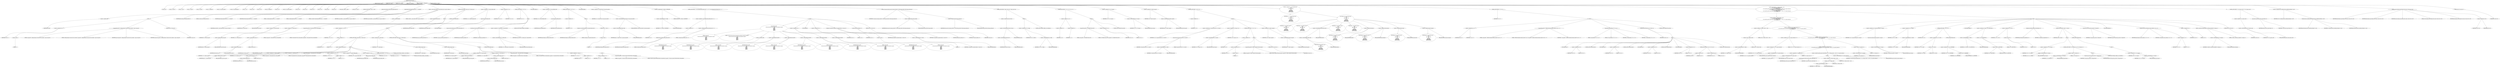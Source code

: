 digraph hostapd_notif_assoc {  
"1000123" [label = "(METHOD,hostapd_notif_assoc)" ]
"1000124" [label = "(PARAM,hostapd_data *hapd)" ]
"1000125" [label = "(PARAM,const u8 *addr)" ]
"1000126" [label = "(PARAM,const u8 *req_ies)" ]
"1000127" [label = "(PARAM,size_t req_ies_len)" ]
"1000128" [label = "(PARAM,int reassoc)" ]
"1000129" [label = "(BLOCK,,)" ]
"1000130" [label = "(LOCAL,v9: int)" ]
"1000131" [label = "(LOCAL,v10: const u8 *)" ]
"1000132" [label = "(LOCAL,v11: size_t)" ]
"1000133" [label = "(LOCAL,v12: sta_info *)" ]
"1000134" [label = "(LOCAL,v13: sta_info *)" ]
"1000135" [label = "(LOCAL,v14: unsigned int)" ]
"1000136" [label = "(LOCAL,v15: wpa_state_machine *)" ]
"1000137" [label = "(LOCAL,v16: wpa_authenticator *)" ]
"1000138" [label = "(LOCAL,v17: int)" ]
"1000139" [label = "(LOCAL,v18: int)" ]
"1000140" [label = "(LOCAL,v19: u32)" ]
"1000141" [label = "(LOCAL,v20: unsigned int)" ]
"1000142" [label = "(LOCAL,v21: int)" ]
"1000143" [label = "(LOCAL,v22: wpa_state_machine *)" ]
"1000144" [label = "(LOCAL,v23: int)" ]
"1000145" [label = "(LOCAL,v25: int)" ]
"1000146" [label = "(LOCAL,v26: u8 *)" ]
"1000147" [label = "(LOCAL,v27: int)" ]
"1000148" [label = "(LOCAL,v28: int)" ]
"1000149" [label = "(LOCAL,res: int)" ]
"1000150" [label = "(LOCAL,elems: ieee802_11_elems)" ]
"1000151" [label = "(LOCAL,buf: u8 [ 1064 ])" ]
"1000152" [label = "(CONTROL_STRUCTURE,if ( !addr ),if ( !addr ))" ]
"1000153" [label = "(<operator>.logicalNot,!addr)" ]
"1000154" [label = "(IDENTIFIER,addr,!addr)" ]
"1000155" [label = "(BLOCK,,)" ]
"1000156" [label = "(<operator>.assignment,v23 = -1)" ]
"1000157" [label = "(IDENTIFIER,v23,v23 = -1)" ]
"1000158" [label = "(<operator>.minus,-1)" ]
"1000159" [label = "(LITERAL,1,-1)" ]
"1000160" [label = "(wpa_printf,wpa_printf(2, \"hostapd_notif_assoc: Skip event with no address\", req_ies, req_ies_len))" ]
"1000161" [label = "(LITERAL,2,wpa_printf(2, \"hostapd_notif_assoc: Skip event with no address\", req_ies, req_ies_len))" ]
"1000162" [label = "(LITERAL,\"hostapd_notif_assoc: Skip event with no address\",wpa_printf(2, \"hostapd_notif_assoc: Skip event with no address\", req_ies, req_ies_len))" ]
"1000163" [label = "(IDENTIFIER,req_ies,wpa_printf(2, \"hostapd_notif_assoc: Skip event with no address\", req_ies, req_ies_len))" ]
"1000164" [label = "(IDENTIFIER,req_ies_len,wpa_printf(2, \"hostapd_notif_assoc: Skip event with no address\", req_ies, req_ies_len))" ]
"1000165" [label = "(RETURN,return v23;,return v23;)" ]
"1000166" [label = "(IDENTIFIER,v23,return v23;)" ]
"1000167" [label = "(random_add_randomness,random_add_randomness(addr, 6u))" ]
"1000168" [label = "(IDENTIFIER,addr,random_add_randomness(addr, 6u))" ]
"1000169" [label = "(LITERAL,6u,random_add_randomness(addr, 6u))" ]
"1000170" [label = "(hostapd_logger,hostapd_logger(hapd, addr, 1u, 2, \"associated\"))" ]
"1000171" [label = "(IDENTIFIER,hapd,hostapd_logger(hapd, addr, 1u, 2, \"associated\"))" ]
"1000172" [label = "(IDENTIFIER,addr,hostapd_logger(hapd, addr, 1u, 2, \"associated\"))" ]
"1000173" [label = "(LITERAL,1u,hostapd_logger(hapd, addr, 1u, 2, \"associated\"))" ]
"1000174" [label = "(LITERAL,2,hostapd_logger(hapd, addr, 1u, 2, \"associated\"))" ]
"1000175" [label = "(LITERAL,\"associated\",hostapd_logger(hapd, addr, 1u, 2, \"associated\"))" ]
"1000176" [label = "(ieee802_11_parse_elems,ieee802_11_parse_elems(req_ies, req_ies_len, &elems, 0))" ]
"1000177" [label = "(IDENTIFIER,req_ies,ieee802_11_parse_elems(req_ies, req_ies_len, &elems, 0))" ]
"1000178" [label = "(IDENTIFIER,req_ies_len,ieee802_11_parse_elems(req_ies, req_ies_len, &elems, 0))" ]
"1000179" [label = "(<operator>.addressOf,&elems)" ]
"1000180" [label = "(IDENTIFIER,elems,ieee802_11_parse_elems(req_ies, req_ies_len, &elems, 0))" ]
"1000181" [label = "(LITERAL,0,ieee802_11_parse_elems(req_ies, req_ies_len, &elems, 0))" ]
"1000182" [label = "(CONTROL_STRUCTURE,if ( elems.wps_ie ),if ( elems.wps_ie ))" ]
"1000183" [label = "(<operator>.fieldAccess,elems.wps_ie)" ]
"1000184" [label = "(IDENTIFIER,elems,if ( elems.wps_ie ))" ]
"1000185" [label = "(FIELD_IDENTIFIER,wps_ie,wps_ie)" ]
"1000186" [label = "(BLOCK,,)" ]
"1000187" [label = "(<operator>.assignment,v9 = elems.wps_ie_len)" ]
"1000188" [label = "(IDENTIFIER,v9,v9 = elems.wps_ie_len)" ]
"1000189" [label = "(<operator>.fieldAccess,elems.wps_ie_len)" ]
"1000190" [label = "(IDENTIFIER,elems,v9 = elems.wps_ie_len)" ]
"1000191" [label = "(FIELD_IDENTIFIER,wps_ie_len,wps_ie_len)" ]
"1000192" [label = "(<operator>.assignment,v10 = elems.wps_ie - 2)" ]
"1000193" [label = "(IDENTIFIER,v10,v10 = elems.wps_ie - 2)" ]
"1000194" [label = "(<operator>.subtraction,elems.wps_ie - 2)" ]
"1000195" [label = "(<operator>.fieldAccess,elems.wps_ie)" ]
"1000196" [label = "(IDENTIFIER,elems,elems.wps_ie - 2)" ]
"1000197" [label = "(FIELD_IDENTIFIER,wps_ie,wps_ie)" ]
"1000198" [label = "(LITERAL,2,elems.wps_ie - 2)" ]
"1000199" [label = "(wpa_printf,wpa_printf(2, \"STA included WPS IE in (Re)AssocReq\"))" ]
"1000200" [label = "(LITERAL,2,wpa_printf(2, \"STA included WPS IE in (Re)AssocReq\"))" ]
"1000201" [label = "(LITERAL,\"STA included WPS IE in (Re)AssocReq\",wpa_printf(2, \"STA included WPS IE in (Re)AssocReq\"))" ]
"1000202" [label = "(<operator>.assignment,v11 = v9 + 2)" ]
"1000203" [label = "(IDENTIFIER,v11,v11 = v9 + 2)" ]
"1000204" [label = "(<operator>.addition,v9 + 2)" ]
"1000205" [label = "(IDENTIFIER,v9,v9 + 2)" ]
"1000206" [label = "(LITERAL,2,v9 + 2)" ]
"1000207" [label = "(CONTROL_STRUCTURE,else,else)" ]
"1000208" [label = "(BLOCK,,)" ]
"1000209" [label = "(CONTROL_STRUCTURE,if ( elems.rsn_ie ),if ( elems.rsn_ie ))" ]
"1000210" [label = "(<operator>.fieldAccess,elems.rsn_ie)" ]
"1000211" [label = "(IDENTIFIER,elems,if ( elems.rsn_ie ))" ]
"1000212" [label = "(FIELD_IDENTIFIER,rsn_ie,rsn_ie)" ]
"1000213" [label = "(BLOCK,,)" ]
"1000214" [label = "(<operator>.assignment,v27 = elems.rsn_ie_len)" ]
"1000215" [label = "(IDENTIFIER,v27,v27 = elems.rsn_ie_len)" ]
"1000216" [label = "(<operator>.fieldAccess,elems.rsn_ie_len)" ]
"1000217" [label = "(IDENTIFIER,elems,v27 = elems.rsn_ie_len)" ]
"1000218" [label = "(FIELD_IDENTIFIER,rsn_ie_len,rsn_ie_len)" ]
"1000219" [label = "(<operator>.assignment,v10 = elems.rsn_ie - 2)" ]
"1000220" [label = "(IDENTIFIER,v10,v10 = elems.rsn_ie - 2)" ]
"1000221" [label = "(<operator>.subtraction,elems.rsn_ie - 2)" ]
"1000222" [label = "(<operator>.fieldAccess,elems.rsn_ie)" ]
"1000223" [label = "(IDENTIFIER,elems,elems.rsn_ie - 2)" ]
"1000224" [label = "(FIELD_IDENTIFIER,rsn_ie,rsn_ie)" ]
"1000225" [label = "(LITERAL,2,elems.rsn_ie - 2)" ]
"1000226" [label = "(wpa_printf,wpa_printf(2, \"STA included RSN IE in (Re)AssocReq\"))" ]
"1000227" [label = "(LITERAL,2,wpa_printf(2, \"STA included RSN IE in (Re)AssocReq\"))" ]
"1000228" [label = "(LITERAL,\"STA included RSN IE in (Re)AssocReq\",wpa_printf(2, \"STA included RSN IE in (Re)AssocReq\"))" ]
"1000229" [label = "(<operator>.assignment,v11 = v27 + 2)" ]
"1000230" [label = "(IDENTIFIER,v11,v11 = v27 + 2)" ]
"1000231" [label = "(<operator>.addition,v27 + 2)" ]
"1000232" [label = "(IDENTIFIER,v27,v27 + 2)" ]
"1000233" [label = "(LITERAL,2,v27 + 2)" ]
"1000234" [label = "(<operator>.assignment,v12 = ap_get_sta(hapd, addr))" ]
"1000235" [label = "(IDENTIFIER,v12,v12 = ap_get_sta(hapd, addr))" ]
"1000236" [label = "(ap_get_sta,ap_get_sta(hapd, addr))" ]
"1000237" [label = "(IDENTIFIER,hapd,ap_get_sta(hapd, addr))" ]
"1000238" [label = "(IDENTIFIER,addr,ap_get_sta(hapd, addr))" ]
"1000239" [label = "(<operator>.assignment,v13 = v12)" ]
"1000240" [label = "(IDENTIFIER,v13,v13 = v12)" ]
"1000241" [label = "(IDENTIFIER,v12,v13 = v12)" ]
"1000242" [label = "(CONTROL_STRUCTURE,if ( v12 ),if ( v12 ))" ]
"1000243" [label = "(IDENTIFIER,v12,if ( v12 ))" ]
"1000244" [label = "(CONTROL_STRUCTURE,goto LABEL_5;,goto LABEL_5;)" ]
"1000245" [label = "(CONTROL_STRUCTURE,goto LABEL_32;,goto LABEL_32;)" ]
"1000246" [label = "(<operator>.assignment,v10 = elems.wpa_ie)" ]
"1000247" [label = "(IDENTIFIER,v10,v10 = elems.wpa_ie)" ]
"1000248" [label = "(<operator>.fieldAccess,elems.wpa_ie)" ]
"1000249" [label = "(IDENTIFIER,elems,v10 = elems.wpa_ie)" ]
"1000250" [label = "(FIELD_IDENTIFIER,wpa_ie,wpa_ie)" ]
"1000251" [label = "(CONTROL_STRUCTURE,if ( elems.wpa_ie ),if ( elems.wpa_ie ))" ]
"1000252" [label = "(<operator>.fieldAccess,elems.wpa_ie)" ]
"1000253" [label = "(IDENTIFIER,elems,if ( elems.wpa_ie ))" ]
"1000254" [label = "(FIELD_IDENTIFIER,wpa_ie,wpa_ie)" ]
"1000255" [label = "(BLOCK,,)" ]
"1000256" [label = "(<operator>.assignment,v28 = elems.wpa_ie_len)" ]
"1000257" [label = "(IDENTIFIER,v28,v28 = elems.wpa_ie_len)" ]
"1000258" [label = "(<operator>.fieldAccess,elems.wpa_ie_len)" ]
"1000259" [label = "(IDENTIFIER,elems,v28 = elems.wpa_ie_len)" ]
"1000260" [label = "(FIELD_IDENTIFIER,wpa_ie_len,wpa_ie_len)" ]
"1000261" [label = "(<operator>.assignment,v10 = elems.wpa_ie - 2)" ]
"1000262" [label = "(IDENTIFIER,v10,v10 = elems.wpa_ie - 2)" ]
"1000263" [label = "(<operator>.subtraction,elems.wpa_ie - 2)" ]
"1000264" [label = "(<operator>.fieldAccess,elems.wpa_ie)" ]
"1000265" [label = "(IDENTIFIER,elems,elems.wpa_ie - 2)" ]
"1000266" [label = "(FIELD_IDENTIFIER,wpa_ie,wpa_ie)" ]
"1000267" [label = "(LITERAL,2,elems.wpa_ie - 2)" ]
"1000268" [label = "(wpa_printf,wpa_printf(2, \"STA included WPA IE in (Re)AssocReq\"))" ]
"1000269" [label = "(LITERAL,2,wpa_printf(2, \"STA included WPA IE in (Re)AssocReq\"))" ]
"1000270" [label = "(LITERAL,\"STA included WPA IE in (Re)AssocReq\",wpa_printf(2, \"STA included WPA IE in (Re)AssocReq\"))" ]
"1000271" [label = "(<operator>.assignment,v11 = v28 + 2)" ]
"1000272" [label = "(IDENTIFIER,v11,v11 = v28 + 2)" ]
"1000273" [label = "(<operator>.addition,v28 + 2)" ]
"1000274" [label = "(IDENTIFIER,v28,v28 + 2)" ]
"1000275" [label = "(LITERAL,2,v28 + 2)" ]
"1000276" [label = "(CONTROL_STRUCTURE,else,else)" ]
"1000277" [label = "(BLOCK,,)" ]
"1000278" [label = "(<operator>.assignment,v11 = 0)" ]
"1000279" [label = "(IDENTIFIER,v11,v11 = 0)" ]
"1000280" [label = "(LITERAL,0,v11 = 0)" ]
"1000281" [label = "(wpa_printf,wpa_printf(2, \"STA did not include WPS/RSN/WPA IE in (Re)AssocReq\"))" ]
"1000282" [label = "(LITERAL,2,wpa_printf(2, \"STA did not include WPS/RSN/WPA IE in (Re)AssocReq\"))" ]
"1000283" [label = "(LITERAL,\"STA did not include WPS/RSN/WPA IE in (Re)AssocReq\",wpa_printf(2, \"STA did not include WPS/RSN/WPA IE in (Re)AssocReq\"))" ]
"1000284" [label = "(<operator>.assignment,v12 = ap_get_sta(hapd, addr))" ]
"1000285" [label = "(IDENTIFIER,v12,v12 = ap_get_sta(hapd, addr))" ]
"1000286" [label = "(ap_get_sta,ap_get_sta(hapd, addr))" ]
"1000287" [label = "(IDENTIFIER,hapd,ap_get_sta(hapd, addr))" ]
"1000288" [label = "(IDENTIFIER,addr,ap_get_sta(hapd, addr))" ]
"1000289" [label = "(<operator>.assignment,v13 = v12)" ]
"1000290" [label = "(IDENTIFIER,v13,v13 = v12)" ]
"1000291" [label = "(IDENTIFIER,v12,v13 = v12)" ]
"1000292" [label = "(CONTROL_STRUCTURE,if ( v12 ),if ( v12 ))" ]
"1000293" [label = "(IDENTIFIER,v12,if ( v12 ))" ]
"1000294" [label = "(BLOCK,,)" ]
"1000295" [label = "(JUMP_TARGET,LABEL_5)" ]
"1000296" [label = "(ap_sta_no_session_timeout,ap_sta_no_session_timeout(hapd, v12))" ]
"1000297" [label = "(IDENTIFIER,hapd,ap_sta_no_session_timeout(hapd, v12))" ]
"1000298" [label = "(IDENTIFIER,v12,ap_sta_no_session_timeout(hapd, v12))" ]
"1000299" [label = "(accounting_sta_stop,accounting_sta_stop(hapd, v13))" ]
"1000300" [label = "(IDENTIFIER,hapd,accounting_sta_stop(hapd, v13))" ]
"1000301" [label = "(IDENTIFIER,v13,accounting_sta_stop(hapd, v13))" ]
"1000302" [label = "(<operator>.assignment,v13->timeout_next = STA_NULLFUNC)" ]
"1000303" [label = "(<operator>.indirectFieldAccess,v13->timeout_next)" ]
"1000304" [label = "(IDENTIFIER,v13,v13->timeout_next = STA_NULLFUNC)" ]
"1000305" [label = "(FIELD_IDENTIFIER,timeout_next,timeout_next)" ]
"1000306" [label = "(IDENTIFIER,STA_NULLFUNC,v13->timeout_next = STA_NULLFUNC)" ]
"1000307" [label = "(CONTROL_STRUCTURE,goto LABEL_6;,goto LABEL_6;)" ]
"1000308" [label = "(JUMP_TARGET,LABEL_32)" ]
"1000309" [label = "(<operator>.assignment,v13 = ap_sta_add(hapd, addr))" ]
"1000310" [label = "(IDENTIFIER,v13,v13 = ap_sta_add(hapd, addr))" ]
"1000311" [label = "(ap_sta_add,ap_sta_add(hapd, addr))" ]
"1000312" [label = "(IDENTIFIER,hapd,ap_sta_add(hapd, addr))" ]
"1000313" [label = "(IDENTIFIER,addr,ap_sta_add(hapd, addr))" ]
"1000314" [label = "(CONTROL_STRUCTURE,if ( !v13 ),if ( !v13 ))" ]
"1000315" [label = "(<operator>.logicalNot,!v13)" ]
"1000316" [label = "(IDENTIFIER,v13,!v13)" ]
"1000317" [label = "(BLOCK,,)" ]
"1000318" [label = "(hostapd_drv_sta_disassoc,hostapd_drv_sta_disassoc(hapd, addr, 5))" ]
"1000319" [label = "(IDENTIFIER,hapd,hostapd_drv_sta_disassoc(hapd, addr, 5))" ]
"1000320" [label = "(IDENTIFIER,addr,hostapd_drv_sta_disassoc(hapd, addr, 5))" ]
"1000321" [label = "(LITERAL,5,hostapd_drv_sta_disassoc(hapd, addr, 5))" ]
"1000322" [label = "(RETURN,return -1;,return -1;)" ]
"1000323" [label = "(<operator>.minus,-1)" ]
"1000324" [label = "(LITERAL,1,-1)" ]
"1000325" [label = "(JUMP_TARGET,LABEL_6)" ]
"1000326" [label = "(<operator>.assignment,v14 = hapd->iface->drv_max_acl_mac_addrs)" ]
"1000327" [label = "(IDENTIFIER,v14,v14 = hapd->iface->drv_max_acl_mac_addrs)" ]
"1000328" [label = "(<operator>.indirectFieldAccess,hapd->iface->drv_max_acl_mac_addrs)" ]
"1000329" [label = "(<operator>.indirectFieldAccess,hapd->iface)" ]
"1000330" [label = "(IDENTIFIER,hapd,v14 = hapd->iface->drv_max_acl_mac_addrs)" ]
"1000331" [label = "(FIELD_IDENTIFIER,iface,iface)" ]
"1000332" [label = "(FIELD_IDENTIFIER,drv_max_acl_mac_addrs,drv_max_acl_mac_addrs)" ]
"1000333" [label = "(<operators>.assignmentAnd,v13->flags &= 0xFFFECFFF)" ]
"1000334" [label = "(<operator>.indirectFieldAccess,v13->flags)" ]
"1000335" [label = "(IDENTIFIER,v13,v13->flags &= 0xFFFECFFF)" ]
"1000336" [label = "(FIELD_IDENTIFIER,flags,flags)" ]
"1000337" [label = "(LITERAL,0xFFFECFFF,v13->flags &= 0xFFFECFFF)" ]
"1000338" [label = "(CONTROL_STRUCTURE,if ( !v14 && hostapd_check_acl(hapd, addr, 0) != 1 ),if ( !v14 && hostapd_check_acl(hapd, addr, 0) != 1 ))" ]
"1000339" [label = "(<operator>.logicalAnd,!v14 && hostapd_check_acl(hapd, addr, 0) != 1)" ]
"1000340" [label = "(<operator>.logicalNot,!v14)" ]
"1000341" [label = "(IDENTIFIER,v14,!v14)" ]
"1000342" [label = "(<operator>.notEquals,hostapd_check_acl(hapd, addr, 0) != 1)" ]
"1000343" [label = "(hostapd_check_acl,hostapd_check_acl(hapd, addr, 0))" ]
"1000344" [label = "(IDENTIFIER,hapd,hostapd_check_acl(hapd, addr, 0))" ]
"1000345" [label = "(IDENTIFIER,addr,hostapd_check_acl(hapd, addr, 0))" ]
"1000346" [label = "(LITERAL,0,hostapd_check_acl(hapd, addr, 0))" ]
"1000347" [label = "(LITERAL,1,hostapd_check_acl(hapd, addr, 0) != 1)" ]
"1000348" [label = "(BLOCK,,)" ]
"1000349" [label = "(wpa_printf,wpa_printf(\n      3,\n      \"STA %02x:%02x:%02x:%02x:%02x:%02x not allowed to connect\",\n      *addr,\n      addr[1],\n      addr[2],\n      addr[3],\n      addr[4],\n      addr[5]))" ]
"1000350" [label = "(LITERAL,3,wpa_printf(\n      3,\n      \"STA %02x:%02x:%02x:%02x:%02x:%02x not allowed to connect\",\n      *addr,\n      addr[1],\n      addr[2],\n      addr[3],\n      addr[4],\n      addr[5]))" ]
"1000351" [label = "(LITERAL,\"STA %02x:%02x:%02x:%02x:%02x:%02x not allowed to connect\",wpa_printf(\n      3,\n      \"STA %02x:%02x:%02x:%02x:%02x:%02x not allowed to connect\",\n      *addr,\n      addr[1],\n      addr[2],\n      addr[3],\n      addr[4],\n      addr[5]))" ]
"1000352" [label = "(<operator>.indirection,*addr)" ]
"1000353" [label = "(IDENTIFIER,addr,wpa_printf(\n      3,\n      \"STA %02x:%02x:%02x:%02x:%02x:%02x not allowed to connect\",\n      *addr,\n      addr[1],\n      addr[2],\n      addr[3],\n      addr[4],\n      addr[5]))" ]
"1000354" [label = "(<operator>.indirectIndexAccess,addr[1])" ]
"1000355" [label = "(IDENTIFIER,addr,wpa_printf(\n      3,\n      \"STA %02x:%02x:%02x:%02x:%02x:%02x not allowed to connect\",\n      *addr,\n      addr[1],\n      addr[2],\n      addr[3],\n      addr[4],\n      addr[5]))" ]
"1000356" [label = "(LITERAL,1,wpa_printf(\n      3,\n      \"STA %02x:%02x:%02x:%02x:%02x:%02x not allowed to connect\",\n      *addr,\n      addr[1],\n      addr[2],\n      addr[3],\n      addr[4],\n      addr[5]))" ]
"1000357" [label = "(<operator>.indirectIndexAccess,addr[2])" ]
"1000358" [label = "(IDENTIFIER,addr,wpa_printf(\n      3,\n      \"STA %02x:%02x:%02x:%02x:%02x:%02x not allowed to connect\",\n      *addr,\n      addr[1],\n      addr[2],\n      addr[3],\n      addr[4],\n      addr[5]))" ]
"1000359" [label = "(LITERAL,2,wpa_printf(\n      3,\n      \"STA %02x:%02x:%02x:%02x:%02x:%02x not allowed to connect\",\n      *addr,\n      addr[1],\n      addr[2],\n      addr[3],\n      addr[4],\n      addr[5]))" ]
"1000360" [label = "(<operator>.indirectIndexAccess,addr[3])" ]
"1000361" [label = "(IDENTIFIER,addr,wpa_printf(\n      3,\n      \"STA %02x:%02x:%02x:%02x:%02x:%02x not allowed to connect\",\n      *addr,\n      addr[1],\n      addr[2],\n      addr[3],\n      addr[4],\n      addr[5]))" ]
"1000362" [label = "(LITERAL,3,wpa_printf(\n      3,\n      \"STA %02x:%02x:%02x:%02x:%02x:%02x not allowed to connect\",\n      *addr,\n      addr[1],\n      addr[2],\n      addr[3],\n      addr[4],\n      addr[5]))" ]
"1000363" [label = "(<operator>.indirectIndexAccess,addr[4])" ]
"1000364" [label = "(IDENTIFIER,addr,wpa_printf(\n      3,\n      \"STA %02x:%02x:%02x:%02x:%02x:%02x not allowed to connect\",\n      *addr,\n      addr[1],\n      addr[2],\n      addr[3],\n      addr[4],\n      addr[5]))" ]
"1000365" [label = "(LITERAL,4,wpa_printf(\n      3,\n      \"STA %02x:%02x:%02x:%02x:%02x:%02x not allowed to connect\",\n      *addr,\n      addr[1],\n      addr[2],\n      addr[3],\n      addr[4],\n      addr[5]))" ]
"1000366" [label = "(<operator>.indirectIndexAccess,addr[5])" ]
"1000367" [label = "(IDENTIFIER,addr,wpa_printf(\n      3,\n      \"STA %02x:%02x:%02x:%02x:%02x:%02x not allowed to connect\",\n      *addr,\n      addr[1],\n      addr[2],\n      addr[3],\n      addr[4],\n      addr[5]))" ]
"1000368" [label = "(LITERAL,5,wpa_printf(\n      3,\n      \"STA %02x:%02x:%02x:%02x:%02x:%02x not allowed to connect\",\n      *addr,\n      addr[1],\n      addr[2],\n      addr[3],\n      addr[4],\n      addr[5]))" ]
"1000369" [label = "(<operator>.assignment,v25 = 1)" ]
"1000370" [label = "(IDENTIFIER,v25,v25 = 1)" ]
"1000371" [label = "(LITERAL,1,v25 = 1)" ]
"1000372" [label = "(JUMP_TARGET,fail)" ]
"1000373" [label = "(<operator>.assignment,v23 = -1)" ]
"1000374" [label = "(IDENTIFIER,v23,v23 = -1)" ]
"1000375" [label = "(<operator>.minus,-1)" ]
"1000376" [label = "(LITERAL,1,-1)" ]
"1000377" [label = "(hostapd_drv_sta_disassoc,hostapd_drv_sta_disassoc(hapd, v13->addr, v25))" ]
"1000378" [label = "(IDENTIFIER,hapd,hostapd_drv_sta_disassoc(hapd, v13->addr, v25))" ]
"1000379" [label = "(<operator>.indirectFieldAccess,v13->addr)" ]
"1000380" [label = "(IDENTIFIER,v13,hostapd_drv_sta_disassoc(hapd, v13->addr, v25))" ]
"1000381" [label = "(FIELD_IDENTIFIER,addr,addr)" ]
"1000382" [label = "(IDENTIFIER,v25,hostapd_drv_sta_disassoc(hapd, v13->addr, v25))" ]
"1000383" [label = "(ap_free_sta,ap_free_sta(hapd, v13))" ]
"1000384" [label = "(IDENTIFIER,hapd,ap_free_sta(hapd, v13))" ]
"1000385" [label = "(IDENTIFIER,v13,ap_free_sta(hapd, v13))" ]
"1000386" [label = "(RETURN,return v23;,return v23;)" ]
"1000387" [label = "(IDENTIFIER,v23,return v23;)" ]
"1000388" [label = "(ap_copy_sta_supp_op_classes,ap_copy_sta_supp_op_classes(v13, elems.supp_op_classes, elems.supp_op_classes_len))" ]
"1000389" [label = "(IDENTIFIER,v13,ap_copy_sta_supp_op_classes(v13, elems.supp_op_classes, elems.supp_op_classes_len))" ]
"1000390" [label = "(<operator>.fieldAccess,elems.supp_op_classes)" ]
"1000391" [label = "(IDENTIFIER,elems,ap_copy_sta_supp_op_classes(v13, elems.supp_op_classes, elems.supp_op_classes_len))" ]
"1000392" [label = "(FIELD_IDENTIFIER,supp_op_classes,supp_op_classes)" ]
"1000393" [label = "(<operator>.fieldAccess,elems.supp_op_classes_len)" ]
"1000394" [label = "(IDENTIFIER,elems,ap_copy_sta_supp_op_classes(v13, elems.supp_op_classes, elems.supp_op_classes_len))" ]
"1000395" [label = "(FIELD_IDENTIFIER,supp_op_classes_len,supp_op_classes_len)" ]
"1000396" [label = "(CONTROL_STRUCTURE,if ( !hapd->conf->wpa ),if ( !hapd->conf->wpa ))" ]
"1000397" [label = "(<operator>.logicalNot,!hapd->conf->wpa)" ]
"1000398" [label = "(<operator>.indirectFieldAccess,hapd->conf->wpa)" ]
"1000399" [label = "(<operator>.indirectFieldAccess,hapd->conf)" ]
"1000400" [label = "(IDENTIFIER,hapd,!hapd->conf->wpa)" ]
"1000401" [label = "(FIELD_IDENTIFIER,conf,conf)" ]
"1000402" [label = "(FIELD_IDENTIFIER,wpa,wpa)" ]
"1000403" [label = "(BLOCK,,)" ]
"1000404" [label = "(<operator>.assignment,v20 = v13->flags)" ]
"1000405" [label = "(IDENTIFIER,v20,v20 = v13->flags)" ]
"1000406" [label = "(<operator>.indirectFieldAccess,v13->flags)" ]
"1000407" [label = "(IDENTIFIER,v13,v20 = v13->flags)" ]
"1000408" [label = "(FIELD_IDENTIFIER,flags,flags)" ]
"1000409" [label = "(CONTROL_STRUCTURE,goto LABEL_15;,goto LABEL_15;)" ]
"1000410" [label = "(CONTROL_STRUCTURE,if ( !v10 || !v11 ),if ( !v10 || !v11 ))" ]
"1000411" [label = "(<operator>.logicalOr,!v10 || !v11)" ]
"1000412" [label = "(<operator>.logicalNot,!v10)" ]
"1000413" [label = "(IDENTIFIER,v10,!v10)" ]
"1000414" [label = "(<operator>.logicalNot,!v11)" ]
"1000415" [label = "(IDENTIFIER,v11,!v11)" ]
"1000416" [label = "(BLOCK,,)" ]
"1000417" [label = "(wpa_printf,wpa_printf(2, \"No WPA/RSN IE from STA\"))" ]
"1000418" [label = "(LITERAL,2,wpa_printf(2, \"No WPA/RSN IE from STA\"))" ]
"1000419" [label = "(LITERAL,\"No WPA/RSN IE from STA\",wpa_printf(2, \"No WPA/RSN IE from STA\"))" ]
"1000420" [label = "(<operator>.assignment,v25 = 13)" ]
"1000421" [label = "(IDENTIFIER,v25,v25 = 13)" ]
"1000422" [label = "(LITERAL,13,v25 = 13)" ]
"1000423" [label = "(CONTROL_STRUCTURE,goto fail;,goto fail;)" ]
"1000424" [label = "(<operator>.assignment,v15 = v13->wpa_sm)" ]
"1000425" [label = "(IDENTIFIER,v15,v15 = v13->wpa_sm)" ]
"1000426" [label = "(<operator>.indirectFieldAccess,v13->wpa_sm)" ]
"1000427" [label = "(IDENTIFIER,v13,v15 = v13->wpa_sm)" ]
"1000428" [label = "(FIELD_IDENTIFIER,wpa_sm,wpa_sm)" ]
"1000429" [label = "(<operator>.assignment,v16 = hapd->wpa_auth)" ]
"1000430" [label = "(IDENTIFIER,v16,v16 = hapd->wpa_auth)" ]
"1000431" [label = "(<operator>.indirectFieldAccess,hapd->wpa_auth)" ]
"1000432" [label = "(IDENTIFIER,hapd,v16 = hapd->wpa_auth)" ]
"1000433" [label = "(FIELD_IDENTIFIER,wpa_auth,wpa_auth)" ]
"1000434" [label = "(CONTROL_STRUCTURE,if ( !v15 ),if ( !v15 ))" ]
"1000435" [label = "(<operator>.logicalNot,!v15)" ]
"1000436" [label = "(IDENTIFIER,v15,!v15)" ]
"1000437" [label = "(BLOCK,,)" ]
"1000438" [label = "(<operator>.assignment,v15 = wpa_auth_sta_init(v16, v13->addr, 0))" ]
"1000439" [label = "(IDENTIFIER,v15,v15 = wpa_auth_sta_init(v16, v13->addr, 0))" ]
"1000440" [label = "(wpa_auth_sta_init,wpa_auth_sta_init(v16, v13->addr, 0))" ]
"1000441" [label = "(IDENTIFIER,v16,wpa_auth_sta_init(v16, v13->addr, 0))" ]
"1000442" [label = "(<operator>.indirectFieldAccess,v13->addr)" ]
"1000443" [label = "(IDENTIFIER,v13,wpa_auth_sta_init(v16, v13->addr, 0))" ]
"1000444" [label = "(FIELD_IDENTIFIER,addr,addr)" ]
"1000445" [label = "(LITERAL,0,wpa_auth_sta_init(v16, v13->addr, 0))" ]
"1000446" [label = "(<operator>.assignment,v13->wpa_sm = v15)" ]
"1000447" [label = "(<operator>.indirectFieldAccess,v13->wpa_sm)" ]
"1000448" [label = "(IDENTIFIER,v13,v13->wpa_sm = v15)" ]
"1000449" [label = "(FIELD_IDENTIFIER,wpa_sm,wpa_sm)" ]
"1000450" [label = "(IDENTIFIER,v15,v13->wpa_sm = v15)" ]
"1000451" [label = "(CONTROL_STRUCTURE,if ( !v15 ),if ( !v15 ))" ]
"1000452" [label = "(<operator>.logicalNot,!v15)" ]
"1000453" [label = "(IDENTIFIER,v15,!v15)" ]
"1000454" [label = "(BLOCK,,)" ]
"1000455" [label = "(<operator>.assignment,v23 = -1)" ]
"1000456" [label = "(IDENTIFIER,v23,v23 = -1)" ]
"1000457" [label = "(<operator>.minus,-1)" ]
"1000458" [label = "(LITERAL,1,-1)" ]
"1000459" [label = "(wpa_printf,wpa_printf(5, \"Failed to initialize WPA state machine\"))" ]
"1000460" [label = "(LITERAL,5,wpa_printf(5, \"Failed to initialize WPA state machine\"))" ]
"1000461" [label = "(LITERAL,\"Failed to initialize WPA state machine\",wpa_printf(5, \"Failed to initialize WPA state machine\"))" ]
"1000462" [label = "(RETURN,return v23;,return v23;)" ]
"1000463" [label = "(IDENTIFIER,v23,return v23;)" ]
"1000464" [label = "(<operator>.assignment,v16 = hapd->wpa_auth)" ]
"1000465" [label = "(IDENTIFIER,v16,v16 = hapd->wpa_auth)" ]
"1000466" [label = "(<operator>.indirectFieldAccess,hapd->wpa_auth)" ]
"1000467" [label = "(IDENTIFIER,hapd,v16 = hapd->wpa_auth)" ]
"1000468" [label = "(FIELD_IDENTIFIER,wpa_auth,wpa_auth)" ]
"1000469" [label = "(<operator>.assignment,v17 = wpa_validate_wpa_ie(\n          v16,\n          v15,\n          hapd->iface->freq,\n          v10,\n          v11,\n          elems.mdie,\n          elems.mdie_len,\n          elems.owe_dh,\n          elems.owe_dh_len))" ]
"1000470" [label = "(IDENTIFIER,v17,v17 = wpa_validate_wpa_ie(\n          v16,\n          v15,\n          hapd->iface->freq,\n          v10,\n          v11,\n          elems.mdie,\n          elems.mdie_len,\n          elems.owe_dh,\n          elems.owe_dh_len))" ]
"1000471" [label = "(wpa_validate_wpa_ie,wpa_validate_wpa_ie(\n          v16,\n          v15,\n          hapd->iface->freq,\n          v10,\n          v11,\n          elems.mdie,\n          elems.mdie_len,\n          elems.owe_dh,\n          elems.owe_dh_len))" ]
"1000472" [label = "(IDENTIFIER,v16,wpa_validate_wpa_ie(\n          v16,\n          v15,\n          hapd->iface->freq,\n          v10,\n          v11,\n          elems.mdie,\n          elems.mdie_len,\n          elems.owe_dh,\n          elems.owe_dh_len))" ]
"1000473" [label = "(IDENTIFIER,v15,wpa_validate_wpa_ie(\n          v16,\n          v15,\n          hapd->iface->freq,\n          v10,\n          v11,\n          elems.mdie,\n          elems.mdie_len,\n          elems.owe_dh,\n          elems.owe_dh_len))" ]
"1000474" [label = "(<operator>.indirectFieldAccess,hapd->iface->freq)" ]
"1000475" [label = "(<operator>.indirectFieldAccess,hapd->iface)" ]
"1000476" [label = "(IDENTIFIER,hapd,wpa_validate_wpa_ie(\n          v16,\n          v15,\n          hapd->iface->freq,\n          v10,\n          v11,\n          elems.mdie,\n          elems.mdie_len,\n          elems.owe_dh,\n          elems.owe_dh_len))" ]
"1000477" [label = "(FIELD_IDENTIFIER,iface,iface)" ]
"1000478" [label = "(FIELD_IDENTIFIER,freq,freq)" ]
"1000479" [label = "(IDENTIFIER,v10,wpa_validate_wpa_ie(\n          v16,\n          v15,\n          hapd->iface->freq,\n          v10,\n          v11,\n          elems.mdie,\n          elems.mdie_len,\n          elems.owe_dh,\n          elems.owe_dh_len))" ]
"1000480" [label = "(IDENTIFIER,v11,wpa_validate_wpa_ie(\n          v16,\n          v15,\n          hapd->iface->freq,\n          v10,\n          v11,\n          elems.mdie,\n          elems.mdie_len,\n          elems.owe_dh,\n          elems.owe_dh_len))" ]
"1000481" [label = "(<operator>.fieldAccess,elems.mdie)" ]
"1000482" [label = "(IDENTIFIER,elems,wpa_validate_wpa_ie(\n          v16,\n          v15,\n          hapd->iface->freq,\n          v10,\n          v11,\n          elems.mdie,\n          elems.mdie_len,\n          elems.owe_dh,\n          elems.owe_dh_len))" ]
"1000483" [label = "(FIELD_IDENTIFIER,mdie,mdie)" ]
"1000484" [label = "(<operator>.fieldAccess,elems.mdie_len)" ]
"1000485" [label = "(IDENTIFIER,elems,wpa_validate_wpa_ie(\n          v16,\n          v15,\n          hapd->iface->freq,\n          v10,\n          v11,\n          elems.mdie,\n          elems.mdie_len,\n          elems.owe_dh,\n          elems.owe_dh_len))" ]
"1000486" [label = "(FIELD_IDENTIFIER,mdie_len,mdie_len)" ]
"1000487" [label = "(<operator>.fieldAccess,elems.owe_dh)" ]
"1000488" [label = "(IDENTIFIER,elems,wpa_validate_wpa_ie(\n          v16,\n          v15,\n          hapd->iface->freq,\n          v10,\n          v11,\n          elems.mdie,\n          elems.mdie_len,\n          elems.owe_dh,\n          elems.owe_dh_len))" ]
"1000489" [label = "(FIELD_IDENTIFIER,owe_dh,owe_dh)" ]
"1000490" [label = "(<operator>.fieldAccess,elems.owe_dh_len)" ]
"1000491" [label = "(IDENTIFIER,elems,wpa_validate_wpa_ie(\n          v16,\n          v15,\n          hapd->iface->freq,\n          v10,\n          v11,\n          elems.mdie,\n          elems.mdie_len,\n          elems.owe_dh,\n          elems.owe_dh_len))" ]
"1000492" [label = "(FIELD_IDENTIFIER,owe_dh_len,owe_dh_len)" ]
"1000493" [label = "(CONTROL_STRUCTURE,if ( v17 ),if ( v17 ))" ]
"1000494" [label = "(IDENTIFIER,v17,if ( v17 ))" ]
"1000495" [label = "(BLOCK,,)" ]
"1000496" [label = "(<operator>.assignment,res = v17)" ]
"1000497" [label = "(IDENTIFIER,res,res = v17)" ]
"1000498" [label = "(IDENTIFIER,v17,res = v17)" ]
"1000499" [label = "(wpa_printf,wpa_printf(2, \"WPA/RSN information element rejected? (res %u)\", v17))" ]
"1000500" [label = "(LITERAL,2,wpa_printf(2, \"WPA/RSN information element rejected? (res %u)\", v17))" ]
"1000501" [label = "(LITERAL,\"WPA/RSN information element rejected? (res %u)\",wpa_printf(2, \"WPA/RSN information element rejected? (res %u)\", v17))" ]
"1000502" [label = "(IDENTIFIER,v17,wpa_printf(2, \"WPA/RSN information element rejected? (res %u)\", v17))" ]
"1000503" [label = "(wpa_hexdump,wpa_hexdump(2, \"IE\", v10, v11))" ]
"1000504" [label = "(LITERAL,2,wpa_hexdump(2, \"IE\", v10, v11))" ]
"1000505" [label = "(LITERAL,\"IE\",wpa_hexdump(2, \"IE\", v10, v11))" ]
"1000506" [label = "(IDENTIFIER,v10,wpa_hexdump(2, \"IE\", v10, v11))" ]
"1000507" [label = "(IDENTIFIER,v11,wpa_hexdump(2, \"IE\", v10, v11))" ]
"1000508" [label = "(CONTROL_STRUCTURE,switch ( res ),switch ( res ))" ]
"1000509" [label = "(IDENTIFIER,res,switch ( res ))" ]
"1000510" [label = "(BLOCK,,)" ]
"1000511" [label = "(JUMP_TARGET,case 2)" ]
"1000512" [label = "(<operator>.assignment,v25 = 18)" ]
"1000513" [label = "(IDENTIFIER,v25,v25 = 18)" ]
"1000514" [label = "(LITERAL,18,v25 = 18)" ]
"1000515" [label = "(CONTROL_STRUCTURE,break;,break;)" ]
"1000516" [label = "(JUMP_TARGET,case 3)" ]
"1000517" [label = "(<operator>.assignment,v25 = 19)" ]
"1000518" [label = "(IDENTIFIER,v25,v25 = 19)" ]
"1000519" [label = "(LITERAL,19,v25 = 19)" ]
"1000520" [label = "(CONTROL_STRUCTURE,break;,break;)" ]
"1000521" [label = "(JUMP_TARGET,case 4)" ]
"1000522" [label = "(<operator>.assignment,v25 = 20)" ]
"1000523" [label = "(IDENTIFIER,v25,v25 = 20)" ]
"1000524" [label = "(LITERAL,20,v25 = 20)" ]
"1000525" [label = "(CONTROL_STRUCTURE,break;,break;)" ]
"1000526" [label = "(JUMP_TARGET,default)" ]
"1000527" [label = "(<operator>.assignment,v25 = 13)" ]
"1000528" [label = "(IDENTIFIER,v25,v25 = 13)" ]
"1000529" [label = "(LITERAL,13,v25 = 13)" ]
"1000530" [label = "(CONTROL_STRUCTURE,if ( res == 8 ),if ( res == 8 ))" ]
"1000531" [label = "(<operator>.equals,res == 8)" ]
"1000532" [label = "(IDENTIFIER,res,res == 8)" ]
"1000533" [label = "(LITERAL,8,res == 8)" ]
"1000534" [label = "(<operator>.assignment,v25 = 24)" ]
"1000535" [label = "(IDENTIFIER,v25,v25 = 24)" ]
"1000536" [label = "(LITERAL,24,v25 = 24)" ]
"1000537" [label = "(CONTROL_STRUCTURE,break;,break;)" ]
"1000538" [label = "(CONTROL_STRUCTURE,goto fail;,goto fail;)" ]
"1000539" [label = "(CONTROL_STRUCTURE,if ( (v13->flags & 0x402) != 1026\n    || (v23 = v13->sa_query_timed_out) != 0\n    || v13->sa_query_count > 0\n    && ((ap_check_sa_query_timeout(hapd, v13), (v13->flags & 0x402) != 1026) || v13->sa_query_timed_out)\n    || v13->auth_alg == 2 ),if ( (v13->flags & 0x402) != 1026\n    || (v23 = v13->sa_query_timed_out) != 0\n    || v13->sa_query_count > 0\n    && ((ap_check_sa_query_timeout(hapd, v13), (v13->flags & 0x402) != 1026) || v13->sa_query_timed_out)\n    || v13->auth_alg == 2 ))" ]
"1000540" [label = "(<operator>.logicalOr,(v13->flags & 0x402) != 1026\n    || (v23 = v13->sa_query_timed_out) != 0\n    || v13->sa_query_count > 0\n    && ((ap_check_sa_query_timeout(hapd, v13), (v13->flags & 0x402) != 1026) || v13->sa_query_timed_out)\n    || v13->auth_alg == 2)" ]
"1000541" [label = "(<operator>.notEquals,(v13->flags & 0x402) != 1026)" ]
"1000542" [label = "(<operator>.and,v13->flags & 0x402)" ]
"1000543" [label = "(<operator>.indirectFieldAccess,v13->flags)" ]
"1000544" [label = "(IDENTIFIER,v13,v13->flags & 0x402)" ]
"1000545" [label = "(FIELD_IDENTIFIER,flags,flags)" ]
"1000546" [label = "(LITERAL,0x402,v13->flags & 0x402)" ]
"1000547" [label = "(LITERAL,1026,(v13->flags & 0x402) != 1026)" ]
"1000548" [label = "(<operator>.logicalOr,(v23 = v13->sa_query_timed_out) != 0\n    || v13->sa_query_count > 0\n    && ((ap_check_sa_query_timeout(hapd, v13), (v13->flags & 0x402) != 1026) || v13->sa_query_timed_out)\n    || v13->auth_alg == 2)" ]
"1000549" [label = "(<operator>.notEquals,(v23 = v13->sa_query_timed_out) != 0)" ]
"1000550" [label = "(<operator>.assignment,v23 = v13->sa_query_timed_out)" ]
"1000551" [label = "(IDENTIFIER,v23,v23 = v13->sa_query_timed_out)" ]
"1000552" [label = "(<operator>.indirectFieldAccess,v13->sa_query_timed_out)" ]
"1000553" [label = "(IDENTIFIER,v13,v23 = v13->sa_query_timed_out)" ]
"1000554" [label = "(FIELD_IDENTIFIER,sa_query_timed_out,sa_query_timed_out)" ]
"1000555" [label = "(LITERAL,0,(v23 = v13->sa_query_timed_out) != 0)" ]
"1000556" [label = "(<operator>.logicalOr,v13->sa_query_count > 0\n    && ((ap_check_sa_query_timeout(hapd, v13), (v13->flags & 0x402) != 1026) || v13->sa_query_timed_out)\n    || v13->auth_alg == 2)" ]
"1000557" [label = "(<operator>.logicalAnd,v13->sa_query_count > 0\n    && ((ap_check_sa_query_timeout(hapd, v13), (v13->flags & 0x402) != 1026) || v13->sa_query_timed_out))" ]
"1000558" [label = "(<operator>.greaterThan,v13->sa_query_count > 0)" ]
"1000559" [label = "(<operator>.indirectFieldAccess,v13->sa_query_count)" ]
"1000560" [label = "(IDENTIFIER,v13,v13->sa_query_count > 0)" ]
"1000561" [label = "(FIELD_IDENTIFIER,sa_query_count,sa_query_count)" ]
"1000562" [label = "(LITERAL,0,v13->sa_query_count > 0)" ]
"1000563" [label = "(<operator>.logicalOr,(ap_check_sa_query_timeout(hapd, v13), (v13->flags & 0x402) != 1026) || v13->sa_query_timed_out)" ]
"1000564" [label = "(BLOCK,,)" ]
"1000565" [label = "(ap_check_sa_query_timeout,ap_check_sa_query_timeout(hapd, v13))" ]
"1000566" [label = "(IDENTIFIER,hapd,ap_check_sa_query_timeout(hapd, v13))" ]
"1000567" [label = "(IDENTIFIER,v13,ap_check_sa_query_timeout(hapd, v13))" ]
"1000568" [label = "(<operator>.notEquals,(v13->flags & 0x402) != 1026)" ]
"1000569" [label = "(<operator>.and,v13->flags & 0x402)" ]
"1000570" [label = "(<operator>.indirectFieldAccess,v13->flags)" ]
"1000571" [label = "(IDENTIFIER,v13,v13->flags & 0x402)" ]
"1000572" [label = "(FIELD_IDENTIFIER,flags,flags)" ]
"1000573" [label = "(LITERAL,0x402,v13->flags & 0x402)" ]
"1000574" [label = "(LITERAL,1026,(v13->flags & 0x402) != 1026)" ]
"1000575" [label = "(<operator>.indirectFieldAccess,v13->sa_query_timed_out)" ]
"1000576" [label = "(IDENTIFIER,v13,(ap_check_sa_query_timeout(hapd, v13), (v13->flags & 0x402) != 1026) || v13->sa_query_timed_out)" ]
"1000577" [label = "(FIELD_IDENTIFIER,sa_query_timed_out,sa_query_timed_out)" ]
"1000578" [label = "(<operator>.equals,v13->auth_alg == 2)" ]
"1000579" [label = "(<operator>.indirectFieldAccess,v13->auth_alg)" ]
"1000580" [label = "(IDENTIFIER,v13,v13->auth_alg == 2)" ]
"1000581" [label = "(FIELD_IDENTIFIER,auth_alg,auth_alg)" ]
"1000582" [label = "(LITERAL,2,v13->auth_alg == 2)" ]
"1000583" [label = "(BLOCK,,)" ]
"1000584" [label = "(<operator>.assignment,v18 = wpa_auth_uses_mfp(v13->wpa_sm))" ]
"1000585" [label = "(IDENTIFIER,v18,v18 = wpa_auth_uses_mfp(v13->wpa_sm))" ]
"1000586" [label = "(wpa_auth_uses_mfp,wpa_auth_uses_mfp(v13->wpa_sm))" ]
"1000587" [label = "(<operator>.indirectFieldAccess,v13->wpa_sm)" ]
"1000588" [label = "(IDENTIFIER,v13,wpa_auth_uses_mfp(v13->wpa_sm))" ]
"1000589" [label = "(FIELD_IDENTIFIER,wpa_sm,wpa_sm)" ]
"1000590" [label = "(<operator>.assignment,v19 = v13->flags)" ]
"1000591" [label = "(IDENTIFIER,v19,v19 = v13->flags)" ]
"1000592" [label = "(<operator>.indirectFieldAccess,v13->flags)" ]
"1000593" [label = "(IDENTIFIER,v13,v19 = v13->flags)" ]
"1000594" [label = "(FIELD_IDENTIFIER,flags,flags)" ]
"1000595" [label = "(CONTROL_STRUCTURE,if ( v18 ),if ( v18 ))" ]
"1000596" [label = "(IDENTIFIER,v18,if ( v18 ))" ]
"1000597" [label = "(<operator>.assignment,v20 = v19 | 0x400)" ]
"1000598" [label = "(IDENTIFIER,v20,v20 = v19 | 0x400)" ]
"1000599" [label = "(<operator>.or,v19 | 0x400)" ]
"1000600" [label = "(IDENTIFIER,v19,v19 | 0x400)" ]
"1000601" [label = "(LITERAL,0x400,v19 | 0x400)" ]
"1000602" [label = "(CONTROL_STRUCTURE,else,else)" ]
"1000603" [label = "(<operator>.assignment,v20 = v19 & 0xFFFFFBFF)" ]
"1000604" [label = "(IDENTIFIER,v20,v20 = v19 & 0xFFFFFBFF)" ]
"1000605" [label = "(<operator>.and,v19 & 0xFFFFFBFF)" ]
"1000606" [label = "(IDENTIFIER,v19,v19 & 0xFFFFFBFF)" ]
"1000607" [label = "(LITERAL,0xFFFFFBFF,v19 & 0xFFFFFBFF)" ]
"1000608" [label = "(JUMP_TARGET,LABEL_15)" ]
"1000609" [label = "(<operator>.assignment,v13->flags = v20 & 0xFFF7FFFF | 3)" ]
"1000610" [label = "(<operator>.indirectFieldAccess,v13->flags)" ]
"1000611" [label = "(IDENTIFIER,v13,v13->flags = v20 & 0xFFF7FFFF | 3)" ]
"1000612" [label = "(FIELD_IDENTIFIER,flags,flags)" ]
"1000613" [label = "(<operator>.or,v20 & 0xFFF7FFFF | 3)" ]
"1000614" [label = "(<operator>.and,v20 & 0xFFF7FFFF)" ]
"1000615" [label = "(IDENTIFIER,v20,v20 & 0xFFF7FFFF)" ]
"1000616" [label = "(LITERAL,0xFFF7FFFF,v20 & 0xFFF7FFFF)" ]
"1000617" [label = "(LITERAL,3,v20 & 0xFFF7FFFF | 3)" ]
"1000618" [label = "(<operator>.assignment,v21 = v20 & 2)" ]
"1000619" [label = "(IDENTIFIER,v21,v21 = v20 & 2)" ]
"1000620" [label = "(<operator>.and,v20 & 2)" ]
"1000621" [label = "(IDENTIFIER,v20,v20 & 2)" ]
"1000622" [label = "(LITERAL,2,v20 & 2)" ]
"1000623" [label = "(hostapd_set_sta_flags,hostapd_set_sta_flags(hapd, v13))" ]
"1000624" [label = "(IDENTIFIER,hapd,hostapd_set_sta_flags(hapd, v13))" ]
"1000625" [label = "(IDENTIFIER,v13,hostapd_set_sta_flags(hapd, v13))" ]
"1000626" [label = "(CONTROL_STRUCTURE,if ( reassoc ),if ( reassoc ))" ]
"1000627" [label = "(IDENTIFIER,reassoc,if ( reassoc ))" ]
"1000628" [label = "(BLOCK,,)" ]
"1000629" [label = "(<operator>.assignment,v22 = v13->wpa_sm)" ]
"1000630" [label = "(IDENTIFIER,v22,v22 = v13->wpa_sm)" ]
"1000631" [label = "(<operator>.indirectFieldAccess,v13->wpa_sm)" ]
"1000632" [label = "(IDENTIFIER,v13,v22 = v13->wpa_sm)" ]
"1000633" [label = "(FIELD_IDENTIFIER,wpa_sm,wpa_sm)" ]
"1000634" [label = "(CONTROL_STRUCTURE,if ( v13->auth_alg == 2 ),if ( v13->auth_alg == 2 ))" ]
"1000635" [label = "(<operator>.equals,v13->auth_alg == 2)" ]
"1000636" [label = "(<operator>.indirectFieldAccess,v13->auth_alg)" ]
"1000637" [label = "(IDENTIFIER,v13,v13->auth_alg == 2)" ]
"1000638" [label = "(FIELD_IDENTIFIER,auth_alg,auth_alg)" ]
"1000639" [label = "(LITERAL,2,v13->auth_alg == 2)" ]
"1000640" [label = "(BLOCK,,)" ]
"1000641" [label = "(wpa_auth_sm_event,wpa_auth_sm_event(v22, WPA_ASSOC_FT))" ]
"1000642" [label = "(IDENTIFIER,v22,wpa_auth_sm_event(v22, WPA_ASSOC_FT))" ]
"1000643" [label = "(IDENTIFIER,WPA_ASSOC_FT,wpa_auth_sm_event(v22, WPA_ASSOC_FT))" ]
"1000644" [label = "(CONTROL_STRUCTURE,goto LABEL_18;,goto LABEL_18;)" ]
"1000645" [label = "(CONTROL_STRUCTURE,else,else)" ]
"1000646" [label = "(BLOCK,,)" ]
"1000647" [label = "(<operator>.assignment,v22 = v13->wpa_sm)" ]
"1000648" [label = "(IDENTIFIER,v22,v22 = v13->wpa_sm)" ]
"1000649" [label = "(<operator>.indirectFieldAccess,v13->wpa_sm)" ]
"1000650" [label = "(IDENTIFIER,v13,v22 = v13->wpa_sm)" ]
"1000651" [label = "(FIELD_IDENTIFIER,wpa_sm,wpa_sm)" ]
"1000652" [label = "(wpa_auth_sm_event,wpa_auth_sm_event(v22, WPA_ASSOC))" ]
"1000653" [label = "(IDENTIFIER,v22,wpa_auth_sm_event(v22, WPA_ASSOC))" ]
"1000654" [label = "(IDENTIFIER,WPA_ASSOC,wpa_auth_sm_event(v22, WPA_ASSOC))" ]
"1000655" [label = "(JUMP_TARGET,LABEL_18)" ]
"1000656" [label = "(hostapd_new_assoc_sta,hostapd_new_assoc_sta(hapd, v13, v21 != 0))" ]
"1000657" [label = "(IDENTIFIER,hapd,hostapd_new_assoc_sta(hapd, v13, v21 != 0))" ]
"1000658" [label = "(IDENTIFIER,v13,hostapd_new_assoc_sta(hapd, v13, v21 != 0))" ]
"1000659" [label = "(<operator>.notEquals,v21 != 0)" ]
"1000660" [label = "(IDENTIFIER,v21,v21 != 0)" ]
"1000661" [label = "(LITERAL,0,v21 != 0)" ]
"1000662" [label = "(<operator>.assignment,v23 = 0)" ]
"1000663" [label = "(IDENTIFIER,v23,v23 = 0)" ]
"1000664" [label = "(LITERAL,0,v23 = 0)" ]
"1000665" [label = "(ieee802_1x_notify_port_enabled,ieee802_1x_notify_port_enabled(v13->eapol_sm, 1))" ]
"1000666" [label = "(<operator>.indirectFieldAccess,v13->eapol_sm)" ]
"1000667" [label = "(IDENTIFIER,v13,ieee802_1x_notify_port_enabled(v13->eapol_sm, 1))" ]
"1000668" [label = "(FIELD_IDENTIFIER,eapol_sm,eapol_sm)" ]
"1000669" [label = "(LITERAL,1,ieee802_1x_notify_port_enabled(v13->eapol_sm, 1))" ]
"1000670" [label = "(RETURN,return v23;,return v23;)" ]
"1000671" [label = "(IDENTIFIER,v23,return v23;)" ]
"1000672" [label = "(CONTROL_STRUCTURE,if ( !v13->sa_query_count ),if ( !v13->sa_query_count ))" ]
"1000673" [label = "(<operator>.logicalNot,!v13->sa_query_count)" ]
"1000674" [label = "(<operator>.indirectFieldAccess,v13->sa_query_count)" ]
"1000675" [label = "(IDENTIFIER,v13,!v13->sa_query_count)" ]
"1000676" [label = "(FIELD_IDENTIFIER,sa_query_count,sa_query_count)" ]
"1000677" [label = "(ap_sta_start_sa_query,ap_sta_start_sa_query(hapd, v13))" ]
"1000678" [label = "(IDENTIFIER,hapd,ap_sta_start_sa_query(hapd, v13))" ]
"1000679" [label = "(IDENTIFIER,v13,ap_sta_start_sa_query(hapd, v13))" ]
"1000680" [label = "(<operator>.assignment,v26 = hostapd_eid_assoc_comeback_time(hapd, v13, buf))" ]
"1000681" [label = "(IDENTIFIER,v26,v26 = hostapd_eid_assoc_comeback_time(hapd, v13, buf))" ]
"1000682" [label = "(hostapd_eid_assoc_comeback_time,hostapd_eid_assoc_comeback_time(hapd, v13, buf))" ]
"1000683" [label = "(IDENTIFIER,hapd,hostapd_eid_assoc_comeback_time(hapd, v13, buf))" ]
"1000684" [label = "(IDENTIFIER,v13,hostapd_eid_assoc_comeback_time(hapd, v13, buf))" ]
"1000685" [label = "(IDENTIFIER,buf,hostapd_eid_assoc_comeback_time(hapd, v13, buf))" ]
"1000686" [label = "(hostapd_sta_assoc,hostapd_sta_assoc(hapd, addr, reassoc, 0x1Eu, buf, v26 - buf))" ]
"1000687" [label = "(IDENTIFIER,hapd,hostapd_sta_assoc(hapd, addr, reassoc, 0x1Eu, buf, v26 - buf))" ]
"1000688" [label = "(IDENTIFIER,addr,hostapd_sta_assoc(hapd, addr, reassoc, 0x1Eu, buf, v26 - buf))" ]
"1000689" [label = "(IDENTIFIER,reassoc,hostapd_sta_assoc(hapd, addr, reassoc, 0x1Eu, buf, v26 - buf))" ]
"1000690" [label = "(LITERAL,0x1Eu,hostapd_sta_assoc(hapd, addr, reassoc, 0x1Eu, buf, v26 - buf))" ]
"1000691" [label = "(IDENTIFIER,buf,hostapd_sta_assoc(hapd, addr, reassoc, 0x1Eu, buf, v26 - buf))" ]
"1000692" [label = "(<operator>.subtraction,v26 - buf)" ]
"1000693" [label = "(IDENTIFIER,v26,v26 - buf)" ]
"1000694" [label = "(IDENTIFIER,buf,v26 - buf)" ]
"1000695" [label = "(RETURN,return v23;,return v23;)" ]
"1000696" [label = "(IDENTIFIER,v23,return v23;)" ]
"1000697" [label = "(METHOD_RETURN,int __fastcall)" ]
  "1000123" -> "1000124" 
  "1000123" -> "1000125" 
  "1000123" -> "1000126" 
  "1000123" -> "1000127" 
  "1000123" -> "1000128" 
  "1000123" -> "1000129" 
  "1000123" -> "1000697" 
  "1000129" -> "1000130" 
  "1000129" -> "1000131" 
  "1000129" -> "1000132" 
  "1000129" -> "1000133" 
  "1000129" -> "1000134" 
  "1000129" -> "1000135" 
  "1000129" -> "1000136" 
  "1000129" -> "1000137" 
  "1000129" -> "1000138" 
  "1000129" -> "1000139" 
  "1000129" -> "1000140" 
  "1000129" -> "1000141" 
  "1000129" -> "1000142" 
  "1000129" -> "1000143" 
  "1000129" -> "1000144" 
  "1000129" -> "1000145" 
  "1000129" -> "1000146" 
  "1000129" -> "1000147" 
  "1000129" -> "1000148" 
  "1000129" -> "1000149" 
  "1000129" -> "1000150" 
  "1000129" -> "1000151" 
  "1000129" -> "1000152" 
  "1000129" -> "1000167" 
  "1000129" -> "1000170" 
  "1000129" -> "1000176" 
  "1000129" -> "1000182" 
  "1000129" -> "1000284" 
  "1000129" -> "1000289" 
  "1000129" -> "1000292" 
  "1000129" -> "1000308" 
  "1000129" -> "1000309" 
  "1000129" -> "1000314" 
  "1000129" -> "1000325" 
  "1000129" -> "1000326" 
  "1000129" -> "1000333" 
  "1000129" -> "1000338" 
  "1000129" -> "1000388" 
  "1000129" -> "1000396" 
  "1000129" -> "1000410" 
  "1000129" -> "1000424" 
  "1000129" -> "1000429" 
  "1000129" -> "1000434" 
  "1000129" -> "1000469" 
  "1000129" -> "1000493" 
  "1000129" -> "1000539" 
  "1000129" -> "1000672" 
  "1000129" -> "1000680" 
  "1000129" -> "1000686" 
  "1000129" -> "1000695" 
  "1000152" -> "1000153" 
  "1000152" -> "1000155" 
  "1000153" -> "1000154" 
  "1000155" -> "1000156" 
  "1000155" -> "1000160" 
  "1000155" -> "1000165" 
  "1000156" -> "1000157" 
  "1000156" -> "1000158" 
  "1000158" -> "1000159" 
  "1000160" -> "1000161" 
  "1000160" -> "1000162" 
  "1000160" -> "1000163" 
  "1000160" -> "1000164" 
  "1000165" -> "1000166" 
  "1000167" -> "1000168" 
  "1000167" -> "1000169" 
  "1000170" -> "1000171" 
  "1000170" -> "1000172" 
  "1000170" -> "1000173" 
  "1000170" -> "1000174" 
  "1000170" -> "1000175" 
  "1000176" -> "1000177" 
  "1000176" -> "1000178" 
  "1000176" -> "1000179" 
  "1000176" -> "1000181" 
  "1000179" -> "1000180" 
  "1000182" -> "1000183" 
  "1000182" -> "1000186" 
  "1000182" -> "1000207" 
  "1000183" -> "1000184" 
  "1000183" -> "1000185" 
  "1000186" -> "1000187" 
  "1000186" -> "1000192" 
  "1000186" -> "1000199" 
  "1000186" -> "1000202" 
  "1000187" -> "1000188" 
  "1000187" -> "1000189" 
  "1000189" -> "1000190" 
  "1000189" -> "1000191" 
  "1000192" -> "1000193" 
  "1000192" -> "1000194" 
  "1000194" -> "1000195" 
  "1000194" -> "1000198" 
  "1000195" -> "1000196" 
  "1000195" -> "1000197" 
  "1000199" -> "1000200" 
  "1000199" -> "1000201" 
  "1000202" -> "1000203" 
  "1000202" -> "1000204" 
  "1000204" -> "1000205" 
  "1000204" -> "1000206" 
  "1000207" -> "1000208" 
  "1000208" -> "1000209" 
  "1000208" -> "1000246" 
  "1000208" -> "1000251" 
  "1000209" -> "1000210" 
  "1000209" -> "1000213" 
  "1000210" -> "1000211" 
  "1000210" -> "1000212" 
  "1000213" -> "1000214" 
  "1000213" -> "1000219" 
  "1000213" -> "1000226" 
  "1000213" -> "1000229" 
  "1000213" -> "1000234" 
  "1000213" -> "1000239" 
  "1000213" -> "1000242" 
  "1000213" -> "1000245" 
  "1000214" -> "1000215" 
  "1000214" -> "1000216" 
  "1000216" -> "1000217" 
  "1000216" -> "1000218" 
  "1000219" -> "1000220" 
  "1000219" -> "1000221" 
  "1000221" -> "1000222" 
  "1000221" -> "1000225" 
  "1000222" -> "1000223" 
  "1000222" -> "1000224" 
  "1000226" -> "1000227" 
  "1000226" -> "1000228" 
  "1000229" -> "1000230" 
  "1000229" -> "1000231" 
  "1000231" -> "1000232" 
  "1000231" -> "1000233" 
  "1000234" -> "1000235" 
  "1000234" -> "1000236" 
  "1000236" -> "1000237" 
  "1000236" -> "1000238" 
  "1000239" -> "1000240" 
  "1000239" -> "1000241" 
  "1000242" -> "1000243" 
  "1000242" -> "1000244" 
  "1000246" -> "1000247" 
  "1000246" -> "1000248" 
  "1000248" -> "1000249" 
  "1000248" -> "1000250" 
  "1000251" -> "1000252" 
  "1000251" -> "1000255" 
  "1000251" -> "1000276" 
  "1000252" -> "1000253" 
  "1000252" -> "1000254" 
  "1000255" -> "1000256" 
  "1000255" -> "1000261" 
  "1000255" -> "1000268" 
  "1000255" -> "1000271" 
  "1000256" -> "1000257" 
  "1000256" -> "1000258" 
  "1000258" -> "1000259" 
  "1000258" -> "1000260" 
  "1000261" -> "1000262" 
  "1000261" -> "1000263" 
  "1000263" -> "1000264" 
  "1000263" -> "1000267" 
  "1000264" -> "1000265" 
  "1000264" -> "1000266" 
  "1000268" -> "1000269" 
  "1000268" -> "1000270" 
  "1000271" -> "1000272" 
  "1000271" -> "1000273" 
  "1000273" -> "1000274" 
  "1000273" -> "1000275" 
  "1000276" -> "1000277" 
  "1000277" -> "1000278" 
  "1000277" -> "1000281" 
  "1000278" -> "1000279" 
  "1000278" -> "1000280" 
  "1000281" -> "1000282" 
  "1000281" -> "1000283" 
  "1000284" -> "1000285" 
  "1000284" -> "1000286" 
  "1000286" -> "1000287" 
  "1000286" -> "1000288" 
  "1000289" -> "1000290" 
  "1000289" -> "1000291" 
  "1000292" -> "1000293" 
  "1000292" -> "1000294" 
  "1000294" -> "1000295" 
  "1000294" -> "1000296" 
  "1000294" -> "1000299" 
  "1000294" -> "1000302" 
  "1000294" -> "1000307" 
  "1000296" -> "1000297" 
  "1000296" -> "1000298" 
  "1000299" -> "1000300" 
  "1000299" -> "1000301" 
  "1000302" -> "1000303" 
  "1000302" -> "1000306" 
  "1000303" -> "1000304" 
  "1000303" -> "1000305" 
  "1000309" -> "1000310" 
  "1000309" -> "1000311" 
  "1000311" -> "1000312" 
  "1000311" -> "1000313" 
  "1000314" -> "1000315" 
  "1000314" -> "1000317" 
  "1000315" -> "1000316" 
  "1000317" -> "1000318" 
  "1000317" -> "1000322" 
  "1000318" -> "1000319" 
  "1000318" -> "1000320" 
  "1000318" -> "1000321" 
  "1000322" -> "1000323" 
  "1000323" -> "1000324" 
  "1000326" -> "1000327" 
  "1000326" -> "1000328" 
  "1000328" -> "1000329" 
  "1000328" -> "1000332" 
  "1000329" -> "1000330" 
  "1000329" -> "1000331" 
  "1000333" -> "1000334" 
  "1000333" -> "1000337" 
  "1000334" -> "1000335" 
  "1000334" -> "1000336" 
  "1000338" -> "1000339" 
  "1000338" -> "1000348" 
  "1000339" -> "1000340" 
  "1000339" -> "1000342" 
  "1000340" -> "1000341" 
  "1000342" -> "1000343" 
  "1000342" -> "1000347" 
  "1000343" -> "1000344" 
  "1000343" -> "1000345" 
  "1000343" -> "1000346" 
  "1000348" -> "1000349" 
  "1000348" -> "1000369" 
  "1000348" -> "1000372" 
  "1000348" -> "1000373" 
  "1000348" -> "1000377" 
  "1000348" -> "1000383" 
  "1000348" -> "1000386" 
  "1000349" -> "1000350" 
  "1000349" -> "1000351" 
  "1000349" -> "1000352" 
  "1000349" -> "1000354" 
  "1000349" -> "1000357" 
  "1000349" -> "1000360" 
  "1000349" -> "1000363" 
  "1000349" -> "1000366" 
  "1000352" -> "1000353" 
  "1000354" -> "1000355" 
  "1000354" -> "1000356" 
  "1000357" -> "1000358" 
  "1000357" -> "1000359" 
  "1000360" -> "1000361" 
  "1000360" -> "1000362" 
  "1000363" -> "1000364" 
  "1000363" -> "1000365" 
  "1000366" -> "1000367" 
  "1000366" -> "1000368" 
  "1000369" -> "1000370" 
  "1000369" -> "1000371" 
  "1000373" -> "1000374" 
  "1000373" -> "1000375" 
  "1000375" -> "1000376" 
  "1000377" -> "1000378" 
  "1000377" -> "1000379" 
  "1000377" -> "1000382" 
  "1000379" -> "1000380" 
  "1000379" -> "1000381" 
  "1000383" -> "1000384" 
  "1000383" -> "1000385" 
  "1000386" -> "1000387" 
  "1000388" -> "1000389" 
  "1000388" -> "1000390" 
  "1000388" -> "1000393" 
  "1000390" -> "1000391" 
  "1000390" -> "1000392" 
  "1000393" -> "1000394" 
  "1000393" -> "1000395" 
  "1000396" -> "1000397" 
  "1000396" -> "1000403" 
  "1000397" -> "1000398" 
  "1000398" -> "1000399" 
  "1000398" -> "1000402" 
  "1000399" -> "1000400" 
  "1000399" -> "1000401" 
  "1000403" -> "1000404" 
  "1000403" -> "1000409" 
  "1000404" -> "1000405" 
  "1000404" -> "1000406" 
  "1000406" -> "1000407" 
  "1000406" -> "1000408" 
  "1000410" -> "1000411" 
  "1000410" -> "1000416" 
  "1000411" -> "1000412" 
  "1000411" -> "1000414" 
  "1000412" -> "1000413" 
  "1000414" -> "1000415" 
  "1000416" -> "1000417" 
  "1000416" -> "1000420" 
  "1000416" -> "1000423" 
  "1000417" -> "1000418" 
  "1000417" -> "1000419" 
  "1000420" -> "1000421" 
  "1000420" -> "1000422" 
  "1000424" -> "1000425" 
  "1000424" -> "1000426" 
  "1000426" -> "1000427" 
  "1000426" -> "1000428" 
  "1000429" -> "1000430" 
  "1000429" -> "1000431" 
  "1000431" -> "1000432" 
  "1000431" -> "1000433" 
  "1000434" -> "1000435" 
  "1000434" -> "1000437" 
  "1000435" -> "1000436" 
  "1000437" -> "1000438" 
  "1000437" -> "1000446" 
  "1000437" -> "1000451" 
  "1000437" -> "1000464" 
  "1000438" -> "1000439" 
  "1000438" -> "1000440" 
  "1000440" -> "1000441" 
  "1000440" -> "1000442" 
  "1000440" -> "1000445" 
  "1000442" -> "1000443" 
  "1000442" -> "1000444" 
  "1000446" -> "1000447" 
  "1000446" -> "1000450" 
  "1000447" -> "1000448" 
  "1000447" -> "1000449" 
  "1000451" -> "1000452" 
  "1000451" -> "1000454" 
  "1000452" -> "1000453" 
  "1000454" -> "1000455" 
  "1000454" -> "1000459" 
  "1000454" -> "1000462" 
  "1000455" -> "1000456" 
  "1000455" -> "1000457" 
  "1000457" -> "1000458" 
  "1000459" -> "1000460" 
  "1000459" -> "1000461" 
  "1000462" -> "1000463" 
  "1000464" -> "1000465" 
  "1000464" -> "1000466" 
  "1000466" -> "1000467" 
  "1000466" -> "1000468" 
  "1000469" -> "1000470" 
  "1000469" -> "1000471" 
  "1000471" -> "1000472" 
  "1000471" -> "1000473" 
  "1000471" -> "1000474" 
  "1000471" -> "1000479" 
  "1000471" -> "1000480" 
  "1000471" -> "1000481" 
  "1000471" -> "1000484" 
  "1000471" -> "1000487" 
  "1000471" -> "1000490" 
  "1000474" -> "1000475" 
  "1000474" -> "1000478" 
  "1000475" -> "1000476" 
  "1000475" -> "1000477" 
  "1000481" -> "1000482" 
  "1000481" -> "1000483" 
  "1000484" -> "1000485" 
  "1000484" -> "1000486" 
  "1000487" -> "1000488" 
  "1000487" -> "1000489" 
  "1000490" -> "1000491" 
  "1000490" -> "1000492" 
  "1000493" -> "1000494" 
  "1000493" -> "1000495" 
  "1000495" -> "1000496" 
  "1000495" -> "1000499" 
  "1000495" -> "1000503" 
  "1000495" -> "1000508" 
  "1000495" -> "1000538" 
  "1000496" -> "1000497" 
  "1000496" -> "1000498" 
  "1000499" -> "1000500" 
  "1000499" -> "1000501" 
  "1000499" -> "1000502" 
  "1000503" -> "1000504" 
  "1000503" -> "1000505" 
  "1000503" -> "1000506" 
  "1000503" -> "1000507" 
  "1000508" -> "1000509" 
  "1000508" -> "1000510" 
  "1000510" -> "1000511" 
  "1000510" -> "1000512" 
  "1000510" -> "1000515" 
  "1000510" -> "1000516" 
  "1000510" -> "1000517" 
  "1000510" -> "1000520" 
  "1000510" -> "1000521" 
  "1000510" -> "1000522" 
  "1000510" -> "1000525" 
  "1000510" -> "1000526" 
  "1000510" -> "1000527" 
  "1000510" -> "1000530" 
  "1000510" -> "1000537" 
  "1000512" -> "1000513" 
  "1000512" -> "1000514" 
  "1000517" -> "1000518" 
  "1000517" -> "1000519" 
  "1000522" -> "1000523" 
  "1000522" -> "1000524" 
  "1000527" -> "1000528" 
  "1000527" -> "1000529" 
  "1000530" -> "1000531" 
  "1000530" -> "1000534" 
  "1000531" -> "1000532" 
  "1000531" -> "1000533" 
  "1000534" -> "1000535" 
  "1000534" -> "1000536" 
  "1000539" -> "1000540" 
  "1000539" -> "1000583" 
  "1000540" -> "1000541" 
  "1000540" -> "1000548" 
  "1000541" -> "1000542" 
  "1000541" -> "1000547" 
  "1000542" -> "1000543" 
  "1000542" -> "1000546" 
  "1000543" -> "1000544" 
  "1000543" -> "1000545" 
  "1000548" -> "1000549" 
  "1000548" -> "1000556" 
  "1000549" -> "1000550" 
  "1000549" -> "1000555" 
  "1000550" -> "1000551" 
  "1000550" -> "1000552" 
  "1000552" -> "1000553" 
  "1000552" -> "1000554" 
  "1000556" -> "1000557" 
  "1000556" -> "1000578" 
  "1000557" -> "1000558" 
  "1000557" -> "1000563" 
  "1000558" -> "1000559" 
  "1000558" -> "1000562" 
  "1000559" -> "1000560" 
  "1000559" -> "1000561" 
  "1000563" -> "1000564" 
  "1000563" -> "1000575" 
  "1000564" -> "1000565" 
  "1000564" -> "1000568" 
  "1000565" -> "1000566" 
  "1000565" -> "1000567" 
  "1000568" -> "1000569" 
  "1000568" -> "1000574" 
  "1000569" -> "1000570" 
  "1000569" -> "1000573" 
  "1000570" -> "1000571" 
  "1000570" -> "1000572" 
  "1000575" -> "1000576" 
  "1000575" -> "1000577" 
  "1000578" -> "1000579" 
  "1000578" -> "1000582" 
  "1000579" -> "1000580" 
  "1000579" -> "1000581" 
  "1000583" -> "1000584" 
  "1000583" -> "1000590" 
  "1000583" -> "1000595" 
  "1000583" -> "1000608" 
  "1000583" -> "1000609" 
  "1000583" -> "1000618" 
  "1000583" -> "1000623" 
  "1000583" -> "1000626" 
  "1000583" -> "1000652" 
  "1000583" -> "1000655" 
  "1000583" -> "1000656" 
  "1000583" -> "1000662" 
  "1000583" -> "1000665" 
  "1000583" -> "1000670" 
  "1000584" -> "1000585" 
  "1000584" -> "1000586" 
  "1000586" -> "1000587" 
  "1000587" -> "1000588" 
  "1000587" -> "1000589" 
  "1000590" -> "1000591" 
  "1000590" -> "1000592" 
  "1000592" -> "1000593" 
  "1000592" -> "1000594" 
  "1000595" -> "1000596" 
  "1000595" -> "1000597" 
  "1000595" -> "1000602" 
  "1000597" -> "1000598" 
  "1000597" -> "1000599" 
  "1000599" -> "1000600" 
  "1000599" -> "1000601" 
  "1000602" -> "1000603" 
  "1000603" -> "1000604" 
  "1000603" -> "1000605" 
  "1000605" -> "1000606" 
  "1000605" -> "1000607" 
  "1000609" -> "1000610" 
  "1000609" -> "1000613" 
  "1000610" -> "1000611" 
  "1000610" -> "1000612" 
  "1000613" -> "1000614" 
  "1000613" -> "1000617" 
  "1000614" -> "1000615" 
  "1000614" -> "1000616" 
  "1000618" -> "1000619" 
  "1000618" -> "1000620" 
  "1000620" -> "1000621" 
  "1000620" -> "1000622" 
  "1000623" -> "1000624" 
  "1000623" -> "1000625" 
  "1000626" -> "1000627" 
  "1000626" -> "1000628" 
  "1000626" -> "1000645" 
  "1000628" -> "1000629" 
  "1000628" -> "1000634" 
  "1000629" -> "1000630" 
  "1000629" -> "1000631" 
  "1000631" -> "1000632" 
  "1000631" -> "1000633" 
  "1000634" -> "1000635" 
  "1000634" -> "1000640" 
  "1000635" -> "1000636" 
  "1000635" -> "1000639" 
  "1000636" -> "1000637" 
  "1000636" -> "1000638" 
  "1000640" -> "1000641" 
  "1000640" -> "1000644" 
  "1000641" -> "1000642" 
  "1000641" -> "1000643" 
  "1000645" -> "1000646" 
  "1000646" -> "1000647" 
  "1000647" -> "1000648" 
  "1000647" -> "1000649" 
  "1000649" -> "1000650" 
  "1000649" -> "1000651" 
  "1000652" -> "1000653" 
  "1000652" -> "1000654" 
  "1000656" -> "1000657" 
  "1000656" -> "1000658" 
  "1000656" -> "1000659" 
  "1000659" -> "1000660" 
  "1000659" -> "1000661" 
  "1000662" -> "1000663" 
  "1000662" -> "1000664" 
  "1000665" -> "1000666" 
  "1000665" -> "1000669" 
  "1000666" -> "1000667" 
  "1000666" -> "1000668" 
  "1000670" -> "1000671" 
  "1000672" -> "1000673" 
  "1000672" -> "1000677" 
  "1000673" -> "1000674" 
  "1000674" -> "1000675" 
  "1000674" -> "1000676" 
  "1000677" -> "1000678" 
  "1000677" -> "1000679" 
  "1000680" -> "1000681" 
  "1000680" -> "1000682" 
  "1000682" -> "1000683" 
  "1000682" -> "1000684" 
  "1000682" -> "1000685" 
  "1000686" -> "1000687" 
  "1000686" -> "1000688" 
  "1000686" -> "1000689" 
  "1000686" -> "1000690" 
  "1000686" -> "1000691" 
  "1000686" -> "1000692" 
  "1000692" -> "1000693" 
  "1000692" -> "1000694" 
  "1000695" -> "1000696" 
}
